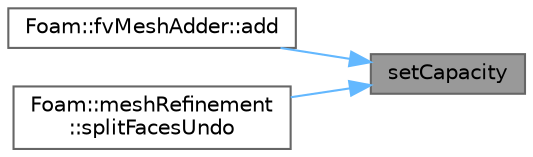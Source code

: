 digraph "setCapacity"
{
 // LATEX_PDF_SIZE
  bgcolor="transparent";
  edge [fontname=Helvetica,fontsize=10,labelfontname=Helvetica,labelfontsize=10];
  node [fontname=Helvetica,fontsize=10,shape=box,height=0.2,width=0.4];
  rankdir="RL";
  Node1 [id="Node000001",label="setCapacity",height=0.2,width=0.4,color="gray40", fillcolor="grey60", style="filled", fontcolor="black",tooltip=" "];
  Node1 -> Node2 [id="edge1_Node000001_Node000002",dir="back",color="steelblue1",style="solid",tooltip=" "];
  Node2 [id="Node000002",label="Foam::fvMeshAdder::add",height=0.2,width=0.4,color="grey40", fillcolor="white", style="filled",URL="$classFoam_1_1fvMeshAdder.html#a4ca93ce70fe785e93c54e6cf4f634105",tooltip=" "];
  Node1 -> Node3 [id="edge2_Node000001_Node000003",dir="back",color="steelblue1",style="solid",tooltip=" "];
  Node3 [id="Node000003",label="Foam::meshRefinement\l::splitFacesUndo",height=0.2,width=0.4,color="grey40", fillcolor="white", style="filled",URL="$classFoam_1_1meshRefinement.html#a0be129b918b3689cdc62d3063405a6a2",tooltip=" "];
}
